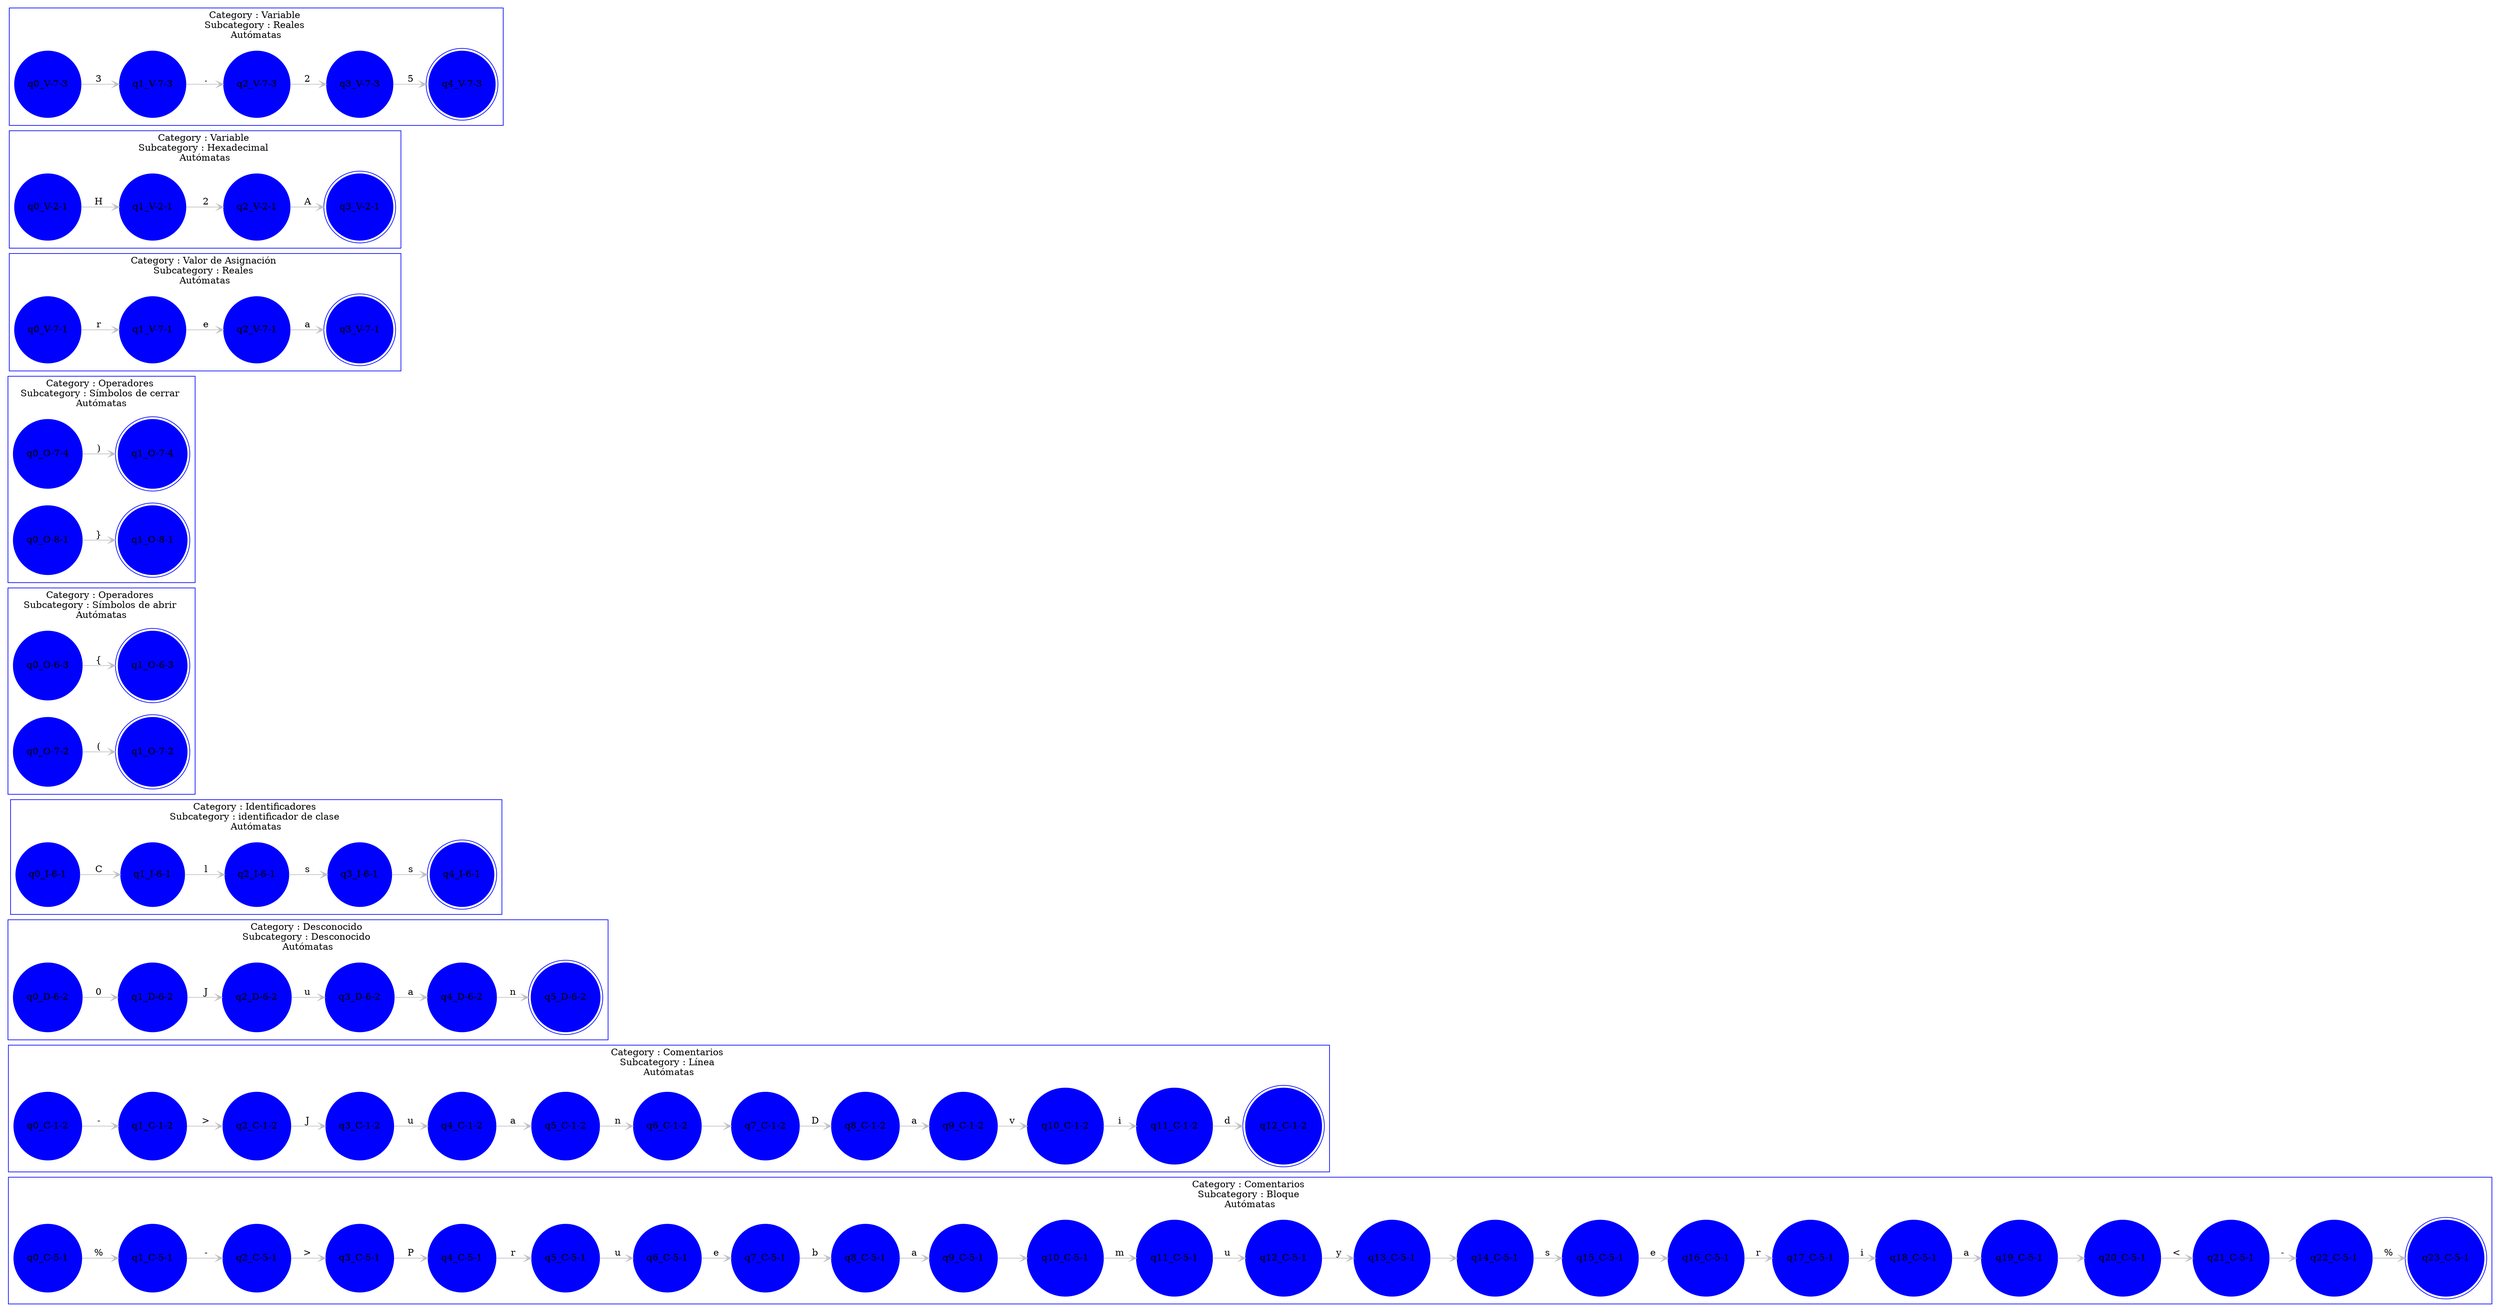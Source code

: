 // Autómatas para las palabras
digraph {
	rankdir=LR
	subgraph cluster_Comentarios_Bloque {
		label="Category : Comentarios 
Subcategory : Bloque 
Autómatas"
		color=blue
		rankdir=LR
		"q23_C-5-1" [label="q23_C-5-1" color=blue fontcolor=black peripheries=2 shape=circle style=filled]
		"q0_C-5-1" [label="q0_C-5-1" color=blue fontcolor=black shape=circle style=filled]
		"q1_C-5-1" [label="q1_C-5-1" color=blue fontcolor=black shape=circle style=filled]
		"q2_C-5-1" [label="q2_C-5-1" color=blue fontcolor=black shape=circle style=filled]
		"q3_C-5-1" [label="q3_C-5-1" color=blue fontcolor=black shape=circle style=filled]
		"q4_C-5-1" [label="q4_C-5-1" color=blue fontcolor=black shape=circle style=filled]
		"q5_C-5-1" [label="q5_C-5-1" color=blue fontcolor=black shape=circle style=filled]
		"q6_C-5-1" [label="q6_C-5-1" color=blue fontcolor=black shape=circle style=filled]
		"q7_C-5-1" [label="q7_C-5-1" color=blue fontcolor=black shape=circle style=filled]
		"q8_C-5-1" [label="q8_C-5-1" color=blue fontcolor=black shape=circle style=filled]
		"q9_C-5-1" [label="q9_C-5-1" color=blue fontcolor=black shape=circle style=filled]
		"q10_C-5-1" [label="q10_C-5-1" color=blue fontcolor=black shape=circle style=filled]
		"q11_C-5-1" [label="q11_C-5-1" color=blue fontcolor=black shape=circle style=filled]
		"q12_C-5-1" [label="q12_C-5-1" color=blue fontcolor=black shape=circle style=filled]
		"q13_C-5-1" [label="q13_C-5-1" color=blue fontcolor=black shape=circle style=filled]
		"q14_C-5-1" [label="q14_C-5-1" color=blue fontcolor=black shape=circle style=filled]
		"q15_C-5-1" [label="q15_C-5-1" color=blue fontcolor=black shape=circle style=filled]
		"q16_C-5-1" [label="q16_C-5-1" color=blue fontcolor=black shape=circle style=filled]
		"q17_C-5-1" [label="q17_C-5-1" color=blue fontcolor=black shape=circle style=filled]
		"q18_C-5-1" [label="q18_C-5-1" color=blue fontcolor=black shape=circle style=filled]
		"q19_C-5-1" [label="q19_C-5-1" color=blue fontcolor=black shape=circle style=filled]
		"q20_C-5-1" [label="q20_C-5-1" color=blue fontcolor=black shape=circle style=filled]
		"q21_C-5-1" [label="q21_C-5-1" color=blue fontcolor=black shape=circle style=filled]
		"q22_C-5-1" [label="q22_C-5-1" color=blue fontcolor=black shape=circle style=filled]
		"q23_C-5-1" [label="q23_C-5-1" color=blue fontcolor=black shape=circle style=filled]
		"q0_C-5-1" -> "q1_C-5-1" [label="%" arrowhead=vee color=grey dir=forward fontcolor=black style=solid]
		"q1_C-5-1" -> "q2_C-5-1" [label="-" arrowhead=vee color=grey dir=forward fontcolor=black style=solid]
		"q2_C-5-1" -> "q3_C-5-1" [label=">" arrowhead=vee color=grey dir=forward fontcolor=black style=solid]
		"q3_C-5-1" -> "q4_C-5-1" [label=P arrowhead=vee color=grey dir=forward fontcolor=black style=solid]
		"q4_C-5-1" -> "q5_C-5-1" [label=r arrowhead=vee color=grey dir=forward fontcolor=black style=solid]
		"q5_C-5-1" -> "q6_C-5-1" [label=u arrowhead=vee color=grey dir=forward fontcolor=black style=solid]
		"q6_C-5-1" -> "q7_C-5-1" [label=e arrowhead=vee color=grey dir=forward fontcolor=black style=solid]
		"q7_C-5-1" -> "q8_C-5-1" [label=b arrowhead=vee color=grey dir=forward fontcolor=black style=solid]
		"q8_C-5-1" -> "q9_C-5-1" [label=a arrowhead=vee color=grey dir=forward fontcolor=black style=solid]
		"q9_C-5-1" -> "q10_C-5-1" [label=" " arrowhead=vee color=grey dir=forward fontcolor=black style=solid]
		"q10_C-5-1" -> "q11_C-5-1" [label=m arrowhead=vee color=grey dir=forward fontcolor=black style=solid]
		"q11_C-5-1" -> "q12_C-5-1" [label=u arrowhead=vee color=grey dir=forward fontcolor=black style=solid]
		"q12_C-5-1" -> "q13_C-5-1" [label=y arrowhead=vee color=grey dir=forward fontcolor=black style=solid]
		"q13_C-5-1" -> "q14_C-5-1" [label=" " arrowhead=vee color=grey dir=forward fontcolor=black style=solid]
		"q14_C-5-1" -> "q15_C-5-1" [label=s arrowhead=vee color=grey dir=forward fontcolor=black style=solid]
		"q15_C-5-1" -> "q16_C-5-1" [label=e arrowhead=vee color=grey dir=forward fontcolor=black style=solid]
		"q16_C-5-1" -> "q17_C-5-1" [label=r arrowhead=vee color=grey dir=forward fontcolor=black style=solid]
		"q17_C-5-1" -> "q18_C-5-1" [label=i arrowhead=vee color=grey dir=forward fontcolor=black style=solid]
		"q18_C-5-1" -> "q19_C-5-1" [label=a arrowhead=vee color=grey dir=forward fontcolor=black style=solid]
		"q19_C-5-1" -> "q20_C-5-1" [label=" " arrowhead=vee color=grey dir=forward fontcolor=black style=solid]
		"q20_C-5-1" -> "q21_C-5-1" [label="<" arrowhead=vee color=grey dir=forward fontcolor=black style=solid]
		"q21_C-5-1" -> "q22_C-5-1" [label="-" arrowhead=vee color=grey dir=forward fontcolor=black style=solid]
		"q22_C-5-1" -> "q23_C-5-1" [label="%" arrowhead=vee color=grey dir=forward fontcolor=black style=solid]
	}
	subgraph "cluster_Comentarios_Línea" {
		label="Category : Comentarios 
Subcategory : Línea 
Autómatas"
		color=blue
		rankdir=LR
		"q12_C-1-2" [label="q12_C-1-2" color=blue fontcolor=black peripheries=2 shape=circle style=filled]
		"q0_C-1-2" [label="q0_C-1-2" color=blue fontcolor=black shape=circle style=filled]
		"q1_C-1-2" [label="q1_C-1-2" color=blue fontcolor=black shape=circle style=filled]
		"q2_C-1-2" [label="q2_C-1-2" color=blue fontcolor=black shape=circle style=filled]
		"q3_C-1-2" [label="q3_C-1-2" color=blue fontcolor=black shape=circle style=filled]
		"q4_C-1-2" [label="q4_C-1-2" color=blue fontcolor=black shape=circle style=filled]
		"q5_C-1-2" [label="q5_C-1-2" color=blue fontcolor=black shape=circle style=filled]
		"q6_C-1-2" [label="q6_C-1-2" color=blue fontcolor=black shape=circle style=filled]
		"q7_C-1-2" [label="q7_C-1-2" color=blue fontcolor=black shape=circle style=filled]
		"q8_C-1-2" [label="q8_C-1-2" color=blue fontcolor=black shape=circle style=filled]
		"q9_C-1-2" [label="q9_C-1-2" color=blue fontcolor=black shape=circle style=filled]
		"q10_C-1-2" [label="q10_C-1-2" color=blue fontcolor=black shape=circle style=filled]
		"q11_C-1-2" [label="q11_C-1-2" color=blue fontcolor=black shape=circle style=filled]
		"q12_C-1-2" [label="q12_C-1-2" color=blue fontcolor=black shape=circle style=filled]
		"q0_C-1-2" -> "q1_C-1-2" [label="-" arrowhead=vee color=grey dir=forward fontcolor=black style=solid]
		"q1_C-1-2" -> "q2_C-1-2" [label=">" arrowhead=vee color=grey dir=forward fontcolor=black style=solid]
		"q2_C-1-2" -> "q3_C-1-2" [label=J arrowhead=vee color=grey dir=forward fontcolor=black style=solid]
		"q3_C-1-2" -> "q4_C-1-2" [label=u arrowhead=vee color=grey dir=forward fontcolor=black style=solid]
		"q4_C-1-2" -> "q5_C-1-2" [label=a arrowhead=vee color=grey dir=forward fontcolor=black style=solid]
		"q5_C-1-2" -> "q6_C-1-2" [label=n arrowhead=vee color=grey dir=forward fontcolor=black style=solid]
		"q6_C-1-2" -> "q7_C-1-2" [label=" " arrowhead=vee color=grey dir=forward fontcolor=black style=solid]
		"q7_C-1-2" -> "q8_C-1-2" [label=D arrowhead=vee color=grey dir=forward fontcolor=black style=solid]
		"q8_C-1-2" -> "q9_C-1-2" [label=a arrowhead=vee color=grey dir=forward fontcolor=black style=solid]
		"q9_C-1-2" -> "q10_C-1-2" [label=v arrowhead=vee color=grey dir=forward fontcolor=black style=solid]
		"q10_C-1-2" -> "q11_C-1-2" [label=i arrowhead=vee color=grey dir=forward fontcolor=black style=solid]
		"q11_C-1-2" -> "q12_C-1-2" [label=d arrowhead=vee color=grey dir=forward fontcolor=black style=solid]
	}
	subgraph cluster_Desconocido_Desconocido {
		label="Category : Desconocido 
Subcategory : Desconocido 
Autómatas"
		color=blue
		rankdir=LR
		"q5_D-6-2" [label="q5_D-6-2" color=blue fontcolor=black peripheries=2 shape=circle style=filled]
		"q0_D-6-2" [label="q0_D-6-2" color=blue fontcolor=black shape=circle style=filled]
		"q1_D-6-2" [label="q1_D-6-2" color=blue fontcolor=black shape=circle style=filled]
		"q2_D-6-2" [label="q2_D-6-2" color=blue fontcolor=black shape=circle style=filled]
		"q3_D-6-2" [label="q3_D-6-2" color=blue fontcolor=black shape=circle style=filled]
		"q4_D-6-2" [label="q4_D-6-2" color=blue fontcolor=black shape=circle style=filled]
		"q5_D-6-2" [label="q5_D-6-2" color=blue fontcolor=black shape=circle style=filled]
		"q0_D-6-2" -> "q1_D-6-2" [label=0 arrowhead=vee color=grey dir=forward fontcolor=black style=solid]
		"q1_D-6-2" -> "q2_D-6-2" [label=J arrowhead=vee color=grey dir=forward fontcolor=black style=solid]
		"q2_D-6-2" -> "q3_D-6-2" [label=u arrowhead=vee color=grey dir=forward fontcolor=black style=solid]
		"q3_D-6-2" -> "q4_D-6-2" [label=a arrowhead=vee color=grey dir=forward fontcolor=black style=solid]
		"q4_D-6-2" -> "q5_D-6-2" [label=n arrowhead=vee color=grey dir=forward fontcolor=black style=solid]
	}
	subgraph "cluster_Identificadores_identificador de clase" {
		label="Category : Identificadores 
Subcategory : identificador de clase 
Autómatas"
		color=blue
		rankdir=LR
		"q4_I-6-1" [label="q4_I-6-1" color=blue fontcolor=black peripheries=2 shape=circle style=filled]
		"q0_I-6-1" [label="q0_I-6-1" color=blue fontcolor=black shape=circle style=filled]
		"q1_I-6-1" [label="q1_I-6-1" color=blue fontcolor=black shape=circle style=filled]
		"q2_I-6-1" [label="q2_I-6-1" color=blue fontcolor=black shape=circle style=filled]
		"q3_I-6-1" [label="q3_I-6-1" color=blue fontcolor=black shape=circle style=filled]
		"q4_I-6-1" [label="q4_I-6-1" color=blue fontcolor=black shape=circle style=filled]
		"q0_I-6-1" -> "q1_I-6-1" [label=C arrowhead=vee color=grey dir=forward fontcolor=black style=solid]
		"q1_I-6-1" -> "q2_I-6-1" [label=l arrowhead=vee color=grey dir=forward fontcolor=black style=solid]
		"q2_I-6-1" -> "q3_I-6-1" [label=s arrowhead=vee color=grey dir=forward fontcolor=black style=solid]
		"q3_I-6-1" -> "q4_I-6-1" [label=s arrowhead=vee color=grey dir=forward fontcolor=black style=solid]
	}
	subgraph "cluster_Operadores_Símbolos de abrir" {
		label="Category : Operadores 
Subcategory : Símbolos de abrir 
Autómatas"
		color=blue
		rankdir=LR
		"q1_O-6-3" [label="q1_O-6-3" color=blue fontcolor=black peripheries=2 shape=circle style=filled]
		"q0_O-6-3" [label="q0_O-6-3" color=blue fontcolor=black shape=circle style=filled]
		"q1_O-6-3" [label="q1_O-6-3" color=blue fontcolor=black shape=circle style=filled]
		"q0_O-6-3" -> "q1_O-6-3" [label="{" arrowhead=vee color=grey dir=forward fontcolor=black style=solid]
	}
	subgraph "cluster_Operadores_Símbolos de abrir" {
		label="Category : Operadores 
Subcategory : Símbolos de abrir 
Autómatas"
		color=blue
		rankdir=LR
		"q1_O-7-2" [label="q1_O-7-2" color=blue fontcolor=black peripheries=2 shape=circle style=filled]
		"q0_O-7-2" [label="q0_O-7-2" color=blue fontcolor=black shape=circle style=filled]
		"q1_O-7-2" [label="q1_O-7-2" color=blue fontcolor=black shape=circle style=filled]
		"q0_O-7-2" -> "q1_O-7-2" [label="(" arrowhead=vee color=grey dir=forward fontcolor=black style=solid]
	}
	subgraph "cluster_Operadores_Símbolos de cerrar" {
		label="Category : Operadores 
Subcategory : Símbolos de cerrar 
Autómatas"
		color=blue
		rankdir=LR
		"q1_O-7-4" [label="q1_O-7-4" color=blue fontcolor=black peripheries=2 shape=circle style=filled]
		"q0_O-7-4" [label="q0_O-7-4" color=blue fontcolor=black shape=circle style=filled]
		"q1_O-7-4" [label="q1_O-7-4" color=blue fontcolor=black shape=circle style=filled]
		"q0_O-7-4" -> "q1_O-7-4" [label=")" arrowhead=vee color=grey dir=forward fontcolor=black style=solid]
	}
	subgraph "cluster_Operadores_Símbolos de cerrar" {
		label="Category : Operadores 
Subcategory : Símbolos de cerrar 
Autómatas"
		color=blue
		rankdir=LR
		"q1_O-8-1" [label="q1_O-8-1" color=blue fontcolor=black peripheries=2 shape=circle style=filled]
		"q0_O-8-1" [label="q0_O-8-1" color=blue fontcolor=black shape=circle style=filled]
		"q1_O-8-1" [label="q1_O-8-1" color=blue fontcolor=black shape=circle style=filled]
		"q0_O-8-1" -> "q1_O-8-1" [label="}" arrowhead=vee color=grey dir=forward fontcolor=black style=solid]
	}
	subgraph "cluster_Valor de Asignación_Reales" {
		label="Category : Valor de Asignación 
Subcategory : Reales 
Autómatas"
		color=blue
		rankdir=LR
		"q3_V-7-1" [label="q3_V-7-1" color=blue fontcolor=black peripheries=2 shape=circle style=filled]
		"q0_V-7-1" [label="q0_V-7-1" color=blue fontcolor=black shape=circle style=filled]
		"q1_V-7-1" [label="q1_V-7-1" color=blue fontcolor=black shape=circle style=filled]
		"q2_V-7-1" [label="q2_V-7-1" color=blue fontcolor=black shape=circle style=filled]
		"q3_V-7-1" [label="q3_V-7-1" color=blue fontcolor=black shape=circle style=filled]
		"q0_V-7-1" -> "q1_V-7-1" [label=r arrowhead=vee color=grey dir=forward fontcolor=black style=solid]
		"q1_V-7-1" -> "q2_V-7-1" [label=e arrowhead=vee color=grey dir=forward fontcolor=black style=solid]
		"q2_V-7-1" -> "q3_V-7-1" [label=a arrowhead=vee color=grey dir=forward fontcolor=black style=solid]
	}
	subgraph cluster_Variable_Hexadecimal {
		label="Category : Variable 
Subcategory : Hexadecimal 
Autómatas"
		color=blue
		rankdir=LR
		"q3_V-2-1" [label="q3_V-2-1" color=blue fontcolor=black peripheries=2 shape=circle style=filled]
		"q0_V-2-1" [label="q0_V-2-1" color=blue fontcolor=black shape=circle style=filled]
		"q1_V-2-1" [label="q1_V-2-1" color=blue fontcolor=black shape=circle style=filled]
		"q2_V-2-1" [label="q2_V-2-1" color=blue fontcolor=black shape=circle style=filled]
		"q3_V-2-1" [label="q3_V-2-1" color=blue fontcolor=black shape=circle style=filled]
		"q0_V-2-1" -> "q1_V-2-1" [label=H arrowhead=vee color=grey dir=forward fontcolor=black style=solid]
		"q1_V-2-1" -> "q2_V-2-1" [label=2 arrowhead=vee color=grey dir=forward fontcolor=black style=solid]
		"q2_V-2-1" -> "q3_V-2-1" [label=A arrowhead=vee color=grey dir=forward fontcolor=black style=solid]
	}
	subgraph cluster_Variable_Reales {
		label="Category : Variable 
Subcategory : Reales 
Autómatas"
		color=blue
		rankdir=LR
		"q4_V-7-3" [label="q4_V-7-3" color=blue fontcolor=black peripheries=2 shape=circle style=filled]
		"q0_V-7-3" [label="q0_V-7-3" color=blue fontcolor=black shape=circle style=filled]
		"q1_V-7-3" [label="q1_V-7-3" color=blue fontcolor=black shape=circle style=filled]
		"q2_V-7-3" [label="q2_V-7-3" color=blue fontcolor=black shape=circle style=filled]
		"q3_V-7-3" [label="q3_V-7-3" color=blue fontcolor=black shape=circle style=filled]
		"q4_V-7-3" [label="q4_V-7-3" color=blue fontcolor=black shape=circle style=filled]
		"q0_V-7-3" -> "q1_V-7-3" [label=3 arrowhead=vee color=grey dir=forward fontcolor=black style=solid]
		"q1_V-7-3" -> "q2_V-7-3" [label="." arrowhead=vee color=grey dir=forward fontcolor=black style=solid]
		"q2_V-7-3" -> "q3_V-7-3" [label=2 arrowhead=vee color=grey dir=forward fontcolor=black style=solid]
		"q3_V-7-3" -> "q4_V-7-3" [label=5 arrowhead=vee color=grey dir=forward fontcolor=black style=solid]
	}
}
